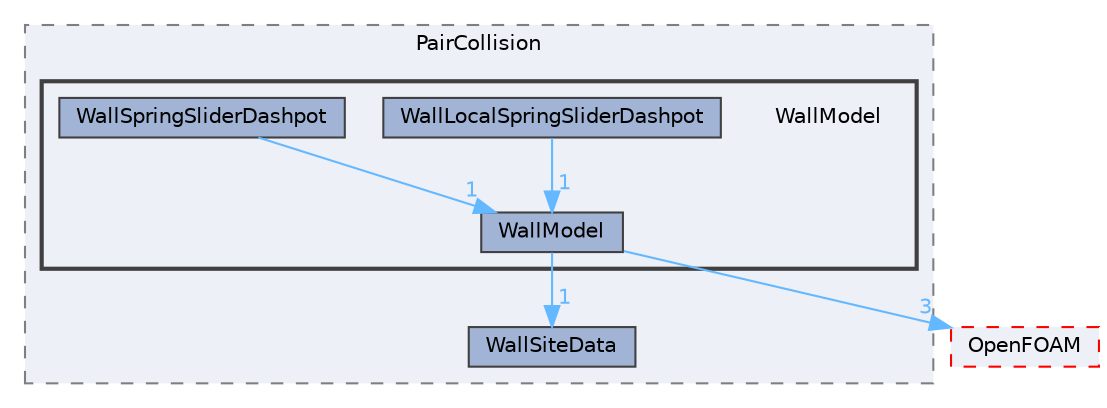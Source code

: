 digraph "src/lagrangian/intermediate/submodels/Kinematic/CollisionModel/PairCollision/WallModel"
{
 // LATEX_PDF_SIZE
  bgcolor="transparent";
  edge [fontname=Helvetica,fontsize=10,labelfontname=Helvetica,labelfontsize=10];
  node [fontname=Helvetica,fontsize=10,shape=box,height=0.2,width=0.4];
  compound=true
  subgraph clusterdir_4348cf8d0fceec2d089699310dcaf53c {
    graph [ bgcolor="#edf0f7", pencolor="grey50", label="PairCollision", fontname=Helvetica,fontsize=10 style="filled,dashed", URL="dir_4348cf8d0fceec2d089699310dcaf53c.html",tooltip=""]
  dir_26631a6883229f153b4baa22fdd14d7b [label="WallSiteData", fillcolor="#a2b4d6", color="grey25", style="filled", URL="dir_26631a6883229f153b4baa22fdd14d7b.html",tooltip=""];
  subgraph clusterdir_6be07ff5f1d62098c63bd60af9b1f977 {
    graph [ bgcolor="#edf0f7", pencolor="grey25", label="", fontname=Helvetica,fontsize=10 style="filled,bold", URL="dir_6be07ff5f1d62098c63bd60af9b1f977.html",tooltip=""]
    dir_6be07ff5f1d62098c63bd60af9b1f977 [shape=plaintext, label="WallModel"];
  dir_27afdf320696fbefd644171d56b5afb7 [label="WallLocalSpringSliderDashpot", fillcolor="#a2b4d6", color="grey25", style="filled", URL="dir_27afdf320696fbefd644171d56b5afb7.html",tooltip=""];
  dir_d0f93567a1a7c58f8812cc7ba7aaf9b4 [label="WallModel", fillcolor="#a2b4d6", color="grey25", style="filled", URL="dir_d0f93567a1a7c58f8812cc7ba7aaf9b4.html",tooltip=""];
  dir_f86e4e024395874b5a820fb756a7ffd6 [label="WallSpringSliderDashpot", fillcolor="#a2b4d6", color="grey25", style="filled", URL="dir_f86e4e024395874b5a820fb756a7ffd6.html",tooltip=""];
  }
  }
  dir_c5473ff19b20e6ec4dfe5c310b3778a8 [label="OpenFOAM", fillcolor="#edf0f7", color="red", style="filled,dashed", URL="dir_c5473ff19b20e6ec4dfe5c310b3778a8.html",tooltip=""];
  dir_27afdf320696fbefd644171d56b5afb7->dir_d0f93567a1a7c58f8812cc7ba7aaf9b4 [headlabel="1", labeldistance=1.5 headhref="dir_004357_004363.html" href="dir_004357_004363.html" color="steelblue1" fontcolor="steelblue1"];
  dir_d0f93567a1a7c58f8812cc7ba7aaf9b4->dir_26631a6883229f153b4baa22fdd14d7b [headlabel="1", labeldistance=1.5 headhref="dir_004363_004367.html" href="dir_004363_004367.html" color="steelblue1" fontcolor="steelblue1"];
  dir_d0f93567a1a7c58f8812cc7ba7aaf9b4->dir_c5473ff19b20e6ec4dfe5c310b3778a8 [headlabel="3", labeldistance=1.5 headhref="dir_004363_002695.html" href="dir_004363_002695.html" color="steelblue1" fontcolor="steelblue1"];
  dir_f86e4e024395874b5a820fb756a7ffd6->dir_d0f93567a1a7c58f8812cc7ba7aaf9b4 [headlabel="1", labeldistance=1.5 headhref="dir_004368_004363.html" href="dir_004368_004363.html" color="steelblue1" fontcolor="steelblue1"];
}
